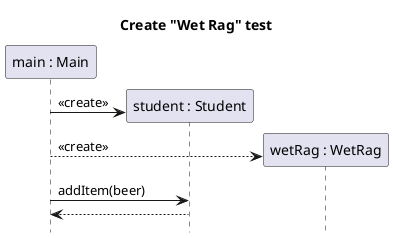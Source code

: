 @startuml item-beer-use-create
title Create "Wet Rag" test
hide footbox

participant "main : Main" as main
participant "student : Student" as student
participant "wetRag : WetRag" as rag

create student
main -> student : <<create>>
create rag
main --> rag : <<create>>
main -> student : addItem(beer)
student --> main :

@enduml